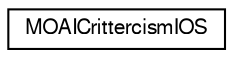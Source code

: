 digraph G
{
  edge [fontname="FreeSans",fontsize="10",labelfontname="FreeSans",labelfontsize="10"];
  node [fontname="FreeSans",fontsize="10",shape=record];
  rankdir=LR;
  Node1 [label="MOAICrittercismIOS",height=0.2,width=0.4,color="black", fillcolor="white", style="filled",URL="$class_m_o_a_i_crittercism_i_o_s.html",tooltip="Wrapper for Crittercism integration on iOS devices. Crittercism provides real-time, actionable crash reports for mobile apps. Exposed to lua via MOAICrittercism on all mobile platforms."];
}
